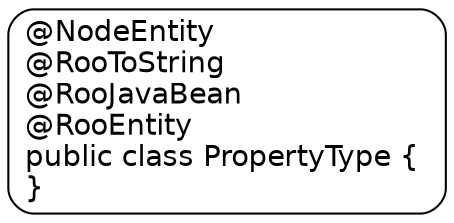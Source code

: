 digraph PropertyType {
  node [
    fontname = "Bitstream Vera Sans"
    shape = "Mrecord"
  ]
  edge [
    fontname = "Bitstream Vera Sans"
  ]

  PropertyType [
    
    label = "{@NodeEntity\
    \l@RooToString\
    \l@RooJavaBean\
    \l@RooEntity\
    \lpublic class PropertyType \{\
    \l\}\
    \l}"
  ]

}
